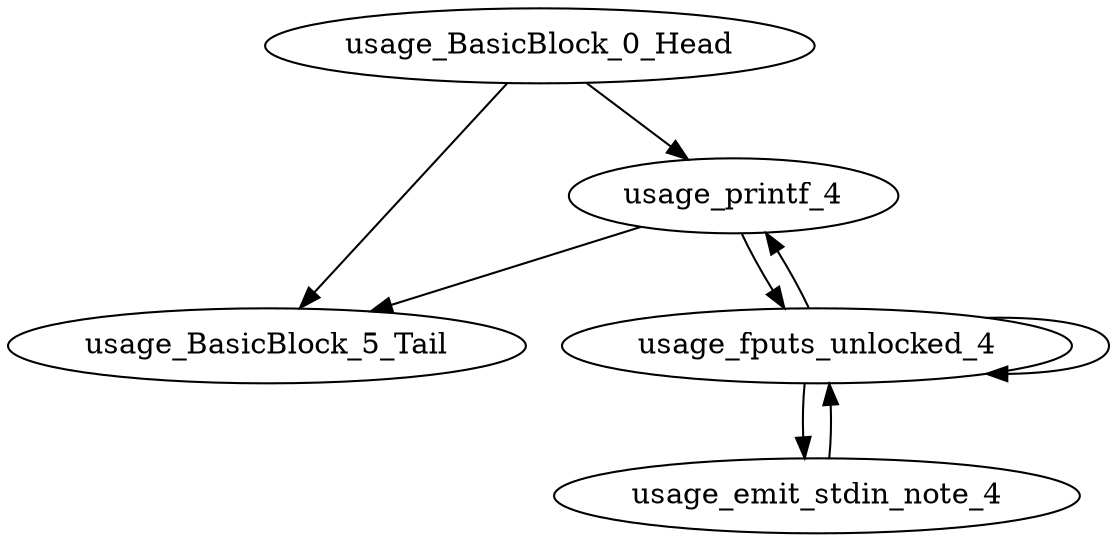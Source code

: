 digraph G {
    "usage_BasicBlock_0_Head" -> "usage_printf_4"
    "usage_BasicBlock_0_Head" -> "usage_BasicBlock_5_Tail"
    "usage_printf_4" -> "usage_fputs_unlocked_4"
    "usage_printf_4" -> "usage_BasicBlock_5_Tail"
    "usage_fputs_unlocked_4" -> "usage_printf_4"
    "usage_fputs_unlocked_4" -> "usage_fputs_unlocked_4"
    "usage_fputs_unlocked_4" -> "usage_emit_stdin_note_4"
    "usage_emit_stdin_note_4" -> "usage_fputs_unlocked_4"
}
